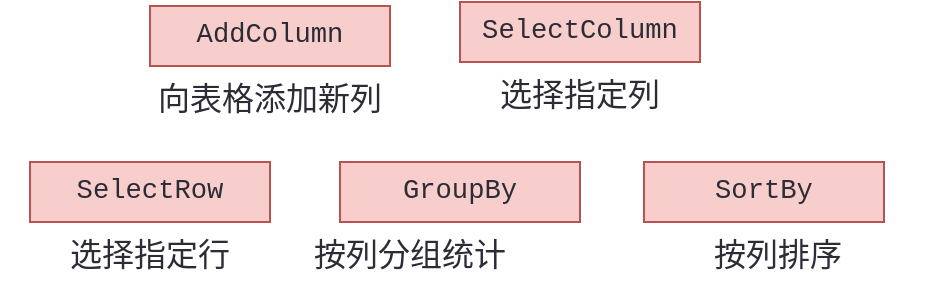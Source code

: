 <mxfile version="24.8.3">
  <diagram name="第 1 页" id="ohyLc6CuUKODZDAU-Xe0">
    <mxGraphModel dx="532" dy="312" grid="0" gridSize="10" guides="1" tooltips="1" connect="1" arrows="1" fold="1" page="1" pageScale="1" pageWidth="827" pageHeight="1169" math="0" shadow="0">
      <root>
        <mxCell id="0" />
        <mxCell id="1" parent="0" />
        <mxCell id="hIzxaTq8T5kl8P_OHBH_-1" value="&lt;span style=&quot;color: rgb(44, 44, 54); font-family: ui-monospace, SFMono-Regular, &amp;quot;SF Mono&amp;quot;, Menlo, Consolas, &amp;quot;Liberation Mono&amp;quot;, monospace; font-size: 13.6px; text-align: left; white-space-collapse: break-spaces;&quot;&gt;AddColumn&lt;/span&gt;" style="rounded=0;whiteSpace=wrap;html=1;fillColor=#f8cecc;strokeColor=#b85450;" vertex="1" parent="1">
          <mxGeometry x="222" y="62" width="120" height="30" as="geometry" />
        </mxCell>
        <mxCell id="hIzxaTq8T5kl8P_OHBH_-2" value="&lt;span style=&quot;color: rgb(44, 44, 54); font-family: -apple-system, blinkmacsystemfont, &amp;quot;Helvetica Neue&amp;quot;, helvetica, &amp;quot;segoe ui&amp;quot;, arial, roboto, &amp;quot;PingFang SC&amp;quot;, miui, &amp;quot;Hiragino Sans GB&amp;quot;, &amp;quot;Microsoft Yahei&amp;quot;, sans-serif, &amp;quot;Source Han Serif&amp;quot;; font-size: 16px; font-style: normal; font-variant-ligatures: normal; font-variant-caps: normal; font-weight: 400; letter-spacing: normal; orphans: 2; text-indent: 0px; text-transform: none; widows: 2; word-spacing: 0px; -webkit-text-stroke-width: 0px; white-space: normal; background-color: rgb(255, 255, 255); text-decoration-thickness: initial; text-decoration-style: initial; text-decoration-color: initial; float: none; display: inline !important;&quot;&gt;向表格添加新列&lt;/span&gt;" style="text;whiteSpace=wrap;html=1;align=center;" vertex="1" parent="1">
          <mxGeometry x="207" y="92" width="150" height="40" as="geometry" />
        </mxCell>
        <mxCell id="hIzxaTq8T5kl8P_OHBH_-3" value="&lt;span style=&quot;color: rgb(44, 44, 54); font-family: ui-monospace, SFMono-Regular, &amp;quot;SF Mono&amp;quot;, Menlo, Consolas, &amp;quot;Liberation Mono&amp;quot;, monospace; font-size: 13.6px; text-align: left; white-space-collapse: break-spaces;&quot;&gt;SelectColumn&lt;/span&gt;" style="rounded=0;whiteSpace=wrap;html=1;fillColor=#f8cecc;strokeColor=#b85450;" vertex="1" parent="1">
          <mxGeometry x="377" y="60" width="120" height="30" as="geometry" />
        </mxCell>
        <mxCell id="hIzxaTq8T5kl8P_OHBH_-4" value="&lt;span style=&quot;color: rgb(44, 44, 54); font-family: -apple-system, blinkmacsystemfont, &amp;quot;Helvetica Neue&amp;quot;, helvetica, &amp;quot;segoe ui&amp;quot;, arial, roboto, &amp;quot;PingFang SC&amp;quot;, miui, &amp;quot;Hiragino Sans GB&amp;quot;, &amp;quot;Microsoft Yahei&amp;quot;, sans-serif, &amp;quot;Source Han Serif&amp;quot;; font-size: 16px; background-color: rgb(255, 255, 255);&quot;&gt;选择指定列&lt;/span&gt;" style="text;whiteSpace=wrap;html=1;align=center;" vertex="1" parent="1">
          <mxGeometry x="362" y="90" width="150" height="40" as="geometry" />
        </mxCell>
        <mxCell id="hIzxaTq8T5kl8P_OHBH_-5" value="&lt;span style=&quot;color: rgb(44, 44, 54); font-family: ui-monospace, SFMono-Regular, &amp;quot;SF Mono&amp;quot;, Menlo, Consolas, &amp;quot;Liberation Mono&amp;quot;, monospace; font-size: 13.6px; text-align: left; white-space-collapse: break-spaces;&quot;&gt;SelectRow&lt;/span&gt;" style="rounded=0;whiteSpace=wrap;html=1;fillColor=#f8cecc;strokeColor=#b85450;" vertex="1" parent="1">
          <mxGeometry x="162" y="140" width="120" height="30" as="geometry" />
        </mxCell>
        <mxCell id="hIzxaTq8T5kl8P_OHBH_-6" value="&lt;span style=&quot;color: rgb(44, 44, 54); font-family: -apple-system, blinkmacsystemfont, &amp;quot;Helvetica Neue&amp;quot;, helvetica, &amp;quot;segoe ui&amp;quot;, arial, roboto, &amp;quot;PingFang SC&amp;quot;, miui, &amp;quot;Hiragino Sans GB&amp;quot;, &amp;quot;Microsoft Yahei&amp;quot;, sans-serif, &amp;quot;Source Han Serif&amp;quot;; font-size: 16px; background-color: rgb(255, 255, 255);&quot;&gt;选择指定行&lt;/span&gt;" style="text;whiteSpace=wrap;html=1;align=center;" vertex="1" parent="1">
          <mxGeometry x="147" y="170" width="150" height="40" as="geometry" />
        </mxCell>
        <mxCell id="hIzxaTq8T5kl8P_OHBH_-7" value="&lt;span style=&quot;color: rgb(44, 44, 54); font-family: ui-monospace, SFMono-Regular, &amp;quot;SF Mono&amp;quot;, Menlo, Consolas, &amp;quot;Liberation Mono&amp;quot;, monospace; font-size: 13.6px; text-align: left; white-space-collapse: break-spaces;&quot;&gt;GroupBy&lt;/span&gt;" style="rounded=0;whiteSpace=wrap;html=1;fillColor=#f8cecc;strokeColor=#b85450;" vertex="1" parent="1">
          <mxGeometry x="317" y="140" width="120" height="30" as="geometry" />
        </mxCell>
        <mxCell id="hIzxaTq8T5kl8P_OHBH_-8" value="&lt;span style=&quot;color: rgb(44, 44, 54); font-family: -apple-system, blinkmacsystemfont, &amp;quot;Helvetica Neue&amp;quot;, helvetica, &amp;quot;segoe ui&amp;quot;, arial, roboto, &amp;quot;PingFang SC&amp;quot;, miui, &amp;quot;Hiragino Sans GB&amp;quot;, &amp;quot;Microsoft Yahei&amp;quot;, sans-serif, &amp;quot;Source Han Serif&amp;quot;; font-size: 16px; background-color: rgb(255, 255, 255);&quot;&gt;按列分组统计&lt;/span&gt;" style="text;whiteSpace=wrap;html=1;align=left;" vertex="1" parent="1">
          <mxGeometry x="302" y="170" width="150" height="40" as="geometry" />
        </mxCell>
        <mxCell id="hIzxaTq8T5kl8P_OHBH_-9" value="&lt;span style=&quot;color: rgb(44, 44, 54); font-family: ui-monospace, SFMono-Regular, &amp;quot;SF Mono&amp;quot;, Menlo, Consolas, &amp;quot;Liberation Mono&amp;quot;, monospace; font-size: 13.6px; text-align: left; white-space-collapse: break-spaces;&quot;&gt;SortBy&lt;/span&gt;" style="rounded=0;whiteSpace=wrap;html=1;fillColor=#f8cecc;strokeColor=#b85450;" vertex="1" parent="1">
          <mxGeometry x="469" y="140" width="120" height="30" as="geometry" />
        </mxCell>
        <mxCell id="hIzxaTq8T5kl8P_OHBH_-10" value="&lt;span style=&quot;color: rgb(44, 44, 54); font-family: -apple-system, blinkmacsystemfont, &amp;quot;Helvetica Neue&amp;quot;, helvetica, &amp;quot;segoe ui&amp;quot;, arial, roboto, &amp;quot;PingFang SC&amp;quot;, miui, &amp;quot;Hiragino Sans GB&amp;quot;, &amp;quot;Microsoft Yahei&amp;quot;, sans-serif, &amp;quot;Source Han Serif&amp;quot;; font-size: 16px; background-color: rgb(255, 255, 255);&quot;&gt;按列排序&lt;/span&gt;" style="text;whiteSpace=wrap;html=1;align=center;" vertex="1" parent="1">
          <mxGeometry x="461" y="170" width="150" height="40" as="geometry" />
        </mxCell>
      </root>
    </mxGraphModel>
  </diagram>
</mxfile>

